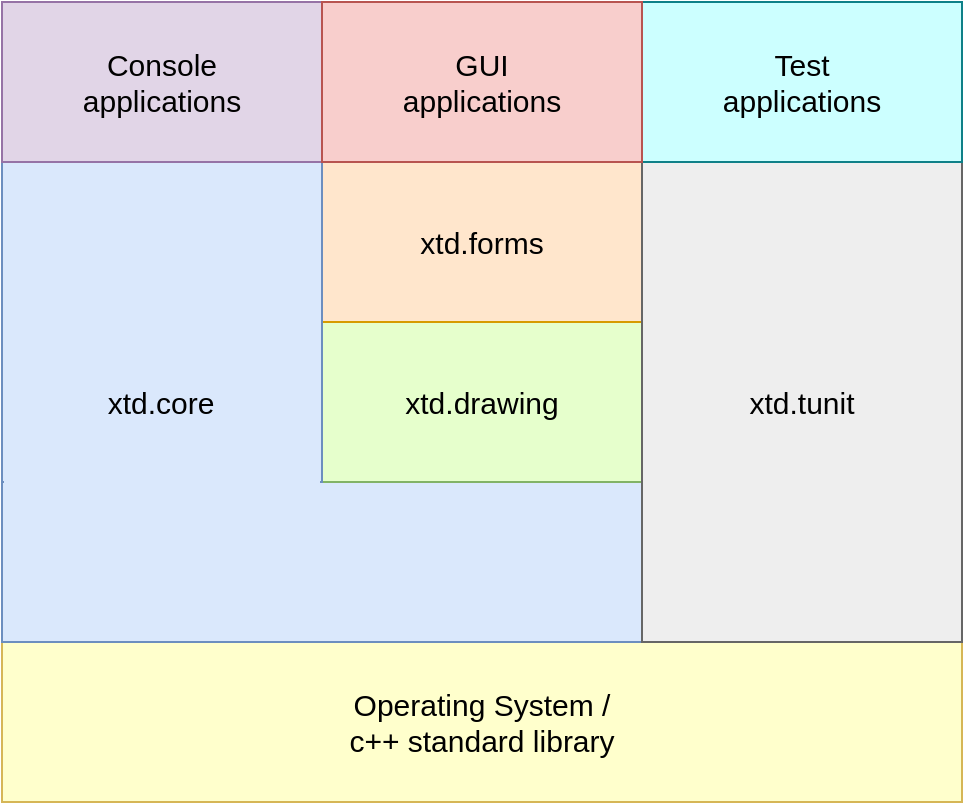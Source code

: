 <mxfile version="21.2.7" type="device">
  <diagram id="FfeFMesWPq1AGEQVJyfI" name="Page-1">
    <mxGraphModel dx="1194" dy="748" grid="1" gridSize="10" guides="1" tooltips="1" connect="1" arrows="1" fold="1" page="1" pageScale="1" pageWidth="827" pageHeight="1169" math="0" shadow="0">
      <root>
        <mxCell id="0" />
        <mxCell id="1" parent="0" />
        <mxCell id="gx20HtWSzIbTSEyNp-S_-1" value="&lt;span&gt;Operating System /&lt;br&gt;c++ standard library&lt;br&gt;&lt;/span&gt;" style="rounded=0;whiteSpace=wrap;html=1;strokeColor=#d6b656;fontSize=15;fillColor=#FFFFCC;" parent="1" vertex="1">
          <mxGeometry x="41" y="360" width="480" height="80" as="geometry" />
        </mxCell>
        <mxCell id="gx20HtWSzIbTSEyNp-S_-2" value="" style="rounded=0;whiteSpace=wrap;html=1;fillColor=#dae8fc;strokeColor=#6c8ebf;fontSize=15;" parent="1" vertex="1">
          <mxGeometry x="41" y="280" width="320" height="80" as="geometry" />
        </mxCell>
        <mxCell id="gx20HtWSzIbTSEyNp-S_-3" value="xtd.drawing" style="rounded=0;whiteSpace=wrap;html=1;fontSize=15;fillColor=#E6FFCC;strokeColor=#82B366;" parent="1" vertex="1">
          <mxGeometry x="201" y="200" width="160" height="80" as="geometry" />
        </mxCell>
        <mxCell id="gx20HtWSzIbTSEyNp-S_-4" value="xtd.forms" style="rounded=0;whiteSpace=wrap;html=1;fillColor=#FFE6CC;strokeColor=#d79b00;fontSize=15;" parent="1" vertex="1">
          <mxGeometry x="201" y="120" width="160" height="80" as="geometry" />
        </mxCell>
        <mxCell id="gx20HtWSzIbTSEyNp-S_-5" value="" style="rounded=0;whiteSpace=wrap;html=1;fillColor=#dae8fc;strokeColor=#6c8ebf;fontSize=15;" parent="1" vertex="1">
          <mxGeometry x="41" y="120" width="160" height="160" as="geometry" />
        </mxCell>
        <mxCell id="gx20HtWSzIbTSEyNp-S_-6" value="xtd.tunit" style="rounded=0;whiteSpace=wrap;html=1;fillColor=#EEEEEE;strokeColor=#666666;fontSize=15;" parent="1" vertex="1">
          <mxGeometry x="361" y="120" width="160" height="240" as="geometry" />
        </mxCell>
        <mxCell id="gx20HtWSzIbTSEyNp-S_-7" value="&lt;span&gt;Test&lt;br&gt;applications&lt;br&gt;&lt;/span&gt;" style="rounded=0;whiteSpace=wrap;html=1;strokeColor=#0e8088;fontSize=15;fillColor=#CCFFFF;" parent="1" vertex="1">
          <mxGeometry x="361" y="40" width="160" height="80" as="geometry" />
        </mxCell>
        <mxCell id="3j0EqYAz0Qq7nR3SSSdw-1" value="" style="rounded=0;whiteSpace=wrap;html=1;fillColor=#dae8fc;fontSize=15;strokeColor=none;" parent="1" vertex="1">
          <mxGeometry x="42" y="250" width="158" height="50" as="geometry" />
        </mxCell>
        <mxCell id="3j0EqYAz0Qq7nR3SSSdw-3" value="xtd.core" style="text;html=1;align=center;verticalAlign=middle;resizable=0;points=[];autosize=1;fontSize=15;" parent="1" vertex="1">
          <mxGeometry x="80" y="225" width="80" height="30" as="geometry" />
        </mxCell>
        <mxCell id="6OnCucuK_v6YkBefqOrr-1" value="&lt;span&gt;Console&lt;br&gt;applications&lt;br&gt;&lt;/span&gt;" style="rounded=0;whiteSpace=wrap;html=1;strokeColor=#9673a6;fontSize=15;fillColor=#e1d5e7;" parent="1" vertex="1">
          <mxGeometry x="41" y="40" width="160" height="80" as="geometry" />
        </mxCell>
        <mxCell id="6OnCucuK_v6YkBefqOrr-2" value="&lt;span&gt;GUI&lt;br&gt;applications&lt;br&gt;&lt;/span&gt;" style="rounded=0;whiteSpace=wrap;html=1;strokeColor=#b85450;fontSize=15;fillColor=#f8cecc;" parent="1" vertex="1">
          <mxGeometry x="201" y="40" width="160" height="80" as="geometry" />
        </mxCell>
      </root>
    </mxGraphModel>
  </diagram>
</mxfile>

